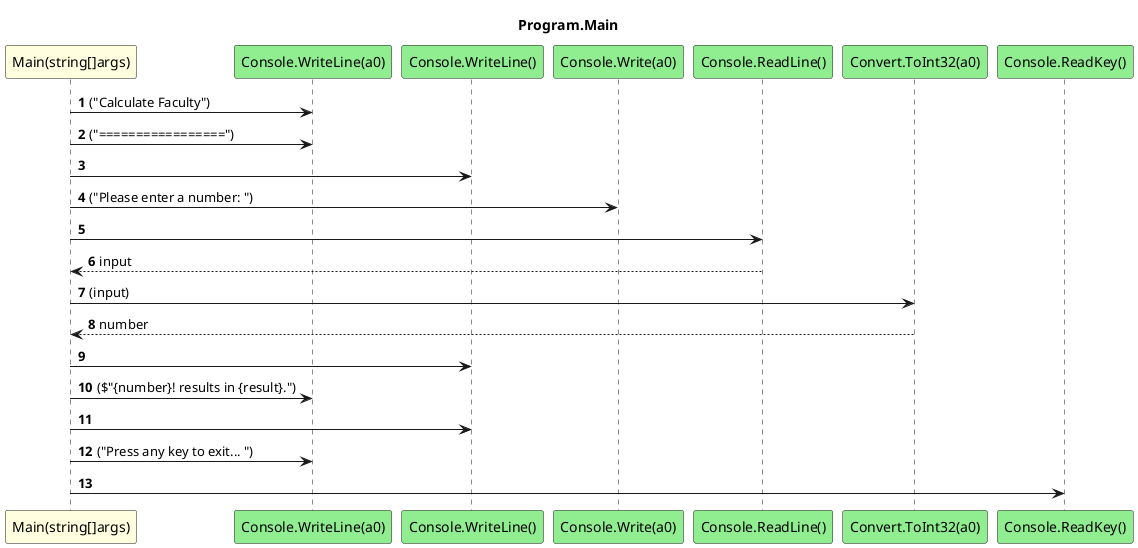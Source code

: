 @startuml Program.Main
title Program.Main
participant "Main(string[]args)" as Main_p0 #LightYellow
participant "Console.WriteLine(a0)" as Console_WriteLine_a0 #LightGreen
participant "Console.WriteLine()" as Console_WriteLine #LightGreen
participant "Console.Write(a0)" as Console_Write_a0 #LightGreen
participant "Console.ReadLine()" as Console_ReadLine #LightGreen
participant "Convert.ToInt32(a0)" as Convert_ToInt32_a0 #LightGreen
participant "Console.ReadKey()" as Console_ReadKey #LightGreen
autonumber
Main_p0 -> Console_WriteLine_a0 : ("Calculate Faculty")
Main_p0 -> Console_WriteLine_a0 : ("=================")
Main_p0 -> Console_WriteLine
Main_p0 -> Console_Write_a0 : ("Please enter a number: ")
Main_p0 -> Console_ReadLine
Console_ReadLine --> Main_p0 : input
Main_p0 -> Convert_ToInt32_a0 : (input)
Convert_ToInt32_a0 --> Main_p0 : number
Main_p0 -> Console_WriteLine
Main_p0 -> Console_WriteLine_a0 : ($"{number}! results in {result}.")
Main_p0 -> Console_WriteLine
Main_p0 -> Console_WriteLine_a0 : ("Press any key to exit... ")
Main_p0 -> Console_ReadKey
@enduml
